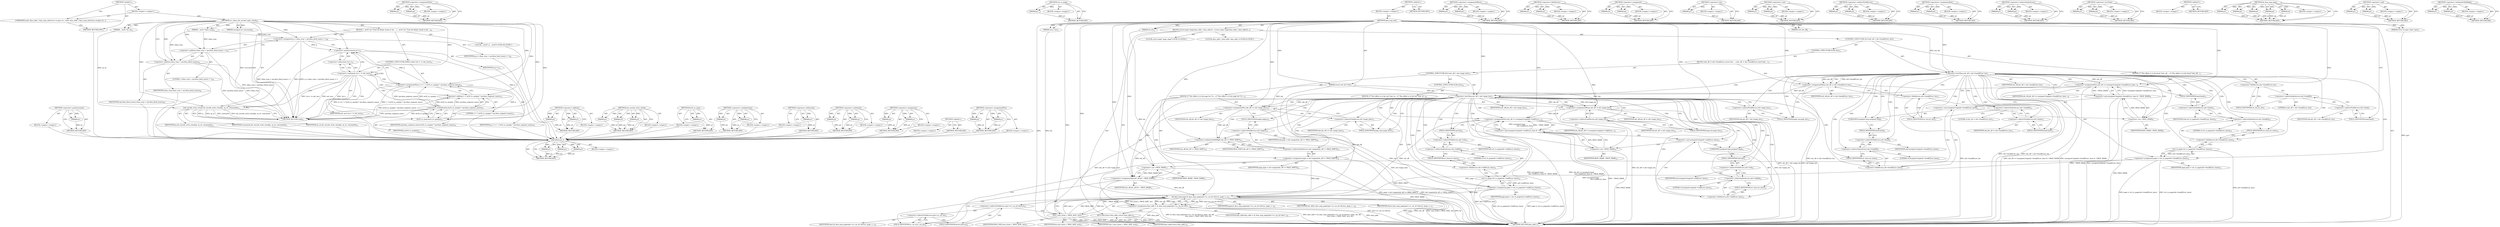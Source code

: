 digraph "&lt;operator&gt;.assignmentPlus" {
vulnerable_236 [label=<(METHOD,min_t)>];
vulnerable_237 [label=<(PARAM,p1)>];
vulnerable_238 [label=<(PARAM,p2)>];
vulnerable_239 [label=<(PARAM,p3)>];
vulnerable_240 [label=<(BLOCK,&lt;empty&gt;,&lt;empty&gt;)>];
vulnerable_241 [label=<(METHOD_RETURN,ANY)>];
vulnerable_185 [label=<(METHOD,&lt;operator&gt;.assignmentPlus)>];
vulnerable_186 [label=<(PARAM,p1)>];
vulnerable_187 [label=<(PARAM,p2)>];
vulnerable_188 [label=<(BLOCK,&lt;empty&gt;,&lt;empty&gt;)>];
vulnerable_189 [label=<(METHOD_RETURN,ANY)>];
vulnerable_209 [label=<(METHOD,virt_to_page)>];
vulnerable_210 [label=<(PARAM,p1)>];
vulnerable_211 [label=<(BLOCK,&lt;empty&gt;,&lt;empty&gt;)>];
vulnerable_212 [label=<(METHOD_RETURN,ANY)>];
vulnerable_6 [label=<(METHOD,&lt;global&gt;)<SUB>1</SUB>>];
vulnerable_7 [label=<(BLOCK,&lt;empty&gt;,&lt;empty&gt;)<SUB>1</SUB>>];
vulnerable_8 [label=<(METHOD,dma_map_xdr)<SUB>1</SUB>>];
vulnerable_9 [label=<(PARAM,struct svcxprt_rdma *xprt)<SUB>1</SUB>>];
vulnerable_10 [label=<(PARAM,struct xdr_buf *xdr)<SUB>2</SUB>>];
vulnerable_11 [label=<(PARAM,u32 xdr_off)<SUB>3</SUB>>];
vulnerable_12 [label=<(PARAM,size_t len)<SUB>3</SUB>>];
vulnerable_13 [label=<(PARAM,int dir)<SUB>3</SUB>>];
vulnerable_14 [label=<(BLOCK,{
	struct page *page;
	dma_addr_t dma_addr;
	if...,{
	struct page *page;
	dma_addr_t dma_addr;
	if...)<SUB>4</SUB>>];
vulnerable_15 [label="<(LOCAL,struct page* page: page*)<SUB>5</SUB>>"];
vulnerable_16 [label="<(LOCAL,dma_addr_t dma_addr: dma_addr_t)<SUB>6</SUB>>"];
vulnerable_17 [label=<(CONTROL_STRUCTURE,IF,if (xdr_off &lt; xdr-&gt;head[0].iov_len))<SUB>7</SUB>>];
vulnerable_18 [label=<(&lt;operator&gt;.lessThan,xdr_off &lt; xdr-&gt;head[0].iov_len)<SUB>7</SUB>>];
vulnerable_19 [label=<(IDENTIFIER,xdr_off,xdr_off &lt; xdr-&gt;head[0].iov_len)<SUB>7</SUB>>];
vulnerable_20 [label=<(&lt;operator&gt;.fieldAccess,xdr-&gt;head[0].iov_len)<SUB>7</SUB>>];
vulnerable_21 [label=<(&lt;operator&gt;.indirectIndexAccess,xdr-&gt;head[0])<SUB>7</SUB>>];
vulnerable_22 [label=<(&lt;operator&gt;.indirectFieldAccess,xdr-&gt;head)<SUB>7</SUB>>];
vulnerable_23 [label=<(IDENTIFIER,xdr,xdr_off &lt; xdr-&gt;head[0].iov_len)<SUB>7</SUB>>];
vulnerable_24 [label=<(FIELD_IDENTIFIER,head,head)<SUB>7</SUB>>];
vulnerable_25 [label=<(LITERAL,0,xdr_off &lt; xdr-&gt;head[0].iov_len)<SUB>7</SUB>>];
vulnerable_26 [label=<(FIELD_IDENTIFIER,iov_len,iov_len)<SUB>7</SUB>>];
vulnerable_27 [label=<(BLOCK,{
		/* This offset is in the head */
		xdr_off ...,{
		/* This offset is in the head */
		xdr_off ...)<SUB>7</SUB>>];
vulnerable_28 [label=<(&lt;operator&gt;.assignmentPlus,xdr_off += (unsigned long)xdr-&gt;head[0].iov_base...)<SUB>9</SUB>>];
vulnerable_29 [label=<(IDENTIFIER,xdr_off,xdr_off += (unsigned long)xdr-&gt;head[0].iov_base...)<SUB>9</SUB>>];
vulnerable_30 [label=<(&lt;operator&gt;.and,(unsigned long)xdr-&gt;head[0].iov_base &amp; ~PAGE_MASK)<SUB>9</SUB>>];
vulnerable_31 [label=<(&lt;operator&gt;.cast,(unsigned long)xdr-&gt;head[0].iov_base)<SUB>9</SUB>>];
vulnerable_32 [label=<(UNKNOWN,unsigned long,unsigned long)<SUB>9</SUB>>];
vulnerable_33 [label=<(&lt;operator&gt;.fieldAccess,xdr-&gt;head[0].iov_base)<SUB>9</SUB>>];
vulnerable_34 [label=<(&lt;operator&gt;.indirectIndexAccess,xdr-&gt;head[0])<SUB>9</SUB>>];
vulnerable_35 [label=<(&lt;operator&gt;.indirectFieldAccess,xdr-&gt;head)<SUB>9</SUB>>];
vulnerable_36 [label=<(IDENTIFIER,xdr,(unsigned long)xdr-&gt;head[0].iov_base)<SUB>9</SUB>>];
vulnerable_37 [label=<(FIELD_IDENTIFIER,head,head)<SUB>9</SUB>>];
vulnerable_38 [label=<(LITERAL,0,(unsigned long)xdr-&gt;head[0].iov_base)<SUB>9</SUB>>];
vulnerable_39 [label=<(FIELD_IDENTIFIER,iov_base,iov_base)<SUB>9</SUB>>];
vulnerable_40 [label=<(&lt;operator&gt;.not,~PAGE_MASK)<SUB>9</SUB>>];
vulnerable_41 [label=<(IDENTIFIER,PAGE_MASK,~PAGE_MASK)<SUB>9</SUB>>];
vulnerable_42 [label=<(&lt;operator&gt;.assignment,page = virt_to_page(xdr-&gt;head[0].iov_base))<SUB>10</SUB>>];
vulnerable_43 [label=<(IDENTIFIER,page,page = virt_to_page(xdr-&gt;head[0].iov_base))<SUB>10</SUB>>];
vulnerable_44 [label=<(virt_to_page,virt_to_page(xdr-&gt;head[0].iov_base))<SUB>10</SUB>>];
vulnerable_45 [label=<(&lt;operator&gt;.fieldAccess,xdr-&gt;head[0].iov_base)<SUB>10</SUB>>];
vulnerable_46 [label=<(&lt;operator&gt;.indirectIndexAccess,xdr-&gt;head[0])<SUB>10</SUB>>];
vulnerable_47 [label=<(&lt;operator&gt;.indirectFieldAccess,xdr-&gt;head)<SUB>10</SUB>>];
vulnerable_48 [label=<(IDENTIFIER,xdr,virt_to_page(xdr-&gt;head[0].iov_base))<SUB>10</SUB>>];
vulnerable_49 [label=<(FIELD_IDENTIFIER,head,head)<SUB>10</SUB>>];
vulnerable_50 [label=<(LITERAL,0,virt_to_page(xdr-&gt;head[0].iov_base))<SUB>10</SUB>>];
vulnerable_51 [label=<(FIELD_IDENTIFIER,iov_base,iov_base)<SUB>10</SUB>>];
vulnerable_52 [label=<(CONTROL_STRUCTURE,ELSE,else)<SUB>11</SUB>>];
vulnerable_53 [label=<(BLOCK,{
		xdr_off -= xdr-&gt;head[0].iov_len;
		if (xdr_...,{
		xdr_off -= xdr-&gt;head[0].iov_len;
		if (xdr_...)<SUB>11</SUB>>];
vulnerable_54 [label=<(&lt;operator&gt;.assignmentMinus,xdr_off -= xdr-&gt;head[0].iov_len)<SUB>12</SUB>>];
vulnerable_55 [label=<(IDENTIFIER,xdr_off,xdr_off -= xdr-&gt;head[0].iov_len)<SUB>12</SUB>>];
vulnerable_56 [label=<(&lt;operator&gt;.fieldAccess,xdr-&gt;head[0].iov_len)<SUB>12</SUB>>];
vulnerable_57 [label=<(&lt;operator&gt;.indirectIndexAccess,xdr-&gt;head[0])<SUB>12</SUB>>];
vulnerable_58 [label=<(&lt;operator&gt;.indirectFieldAccess,xdr-&gt;head)<SUB>12</SUB>>];
vulnerable_59 [label=<(IDENTIFIER,xdr,xdr_off -= xdr-&gt;head[0].iov_len)<SUB>12</SUB>>];
vulnerable_60 [label=<(FIELD_IDENTIFIER,head,head)<SUB>12</SUB>>];
vulnerable_61 [label=<(LITERAL,0,xdr_off -= xdr-&gt;head[0].iov_len)<SUB>12</SUB>>];
vulnerable_62 [label=<(FIELD_IDENTIFIER,iov_len,iov_len)<SUB>12</SUB>>];
vulnerable_63 [label=<(CONTROL_STRUCTURE,IF,if (xdr_off &lt; xdr-&gt;page_len))<SUB>13</SUB>>];
vulnerable_64 [label=<(&lt;operator&gt;.lessThan,xdr_off &lt; xdr-&gt;page_len)<SUB>13</SUB>>];
vulnerable_65 [label=<(IDENTIFIER,xdr_off,xdr_off &lt; xdr-&gt;page_len)<SUB>13</SUB>>];
vulnerable_66 [label=<(&lt;operator&gt;.indirectFieldAccess,xdr-&gt;page_len)<SUB>13</SUB>>];
vulnerable_67 [label=<(IDENTIFIER,xdr,xdr_off &lt; xdr-&gt;page_len)<SUB>13</SUB>>];
vulnerable_68 [label=<(FIELD_IDENTIFIER,page_len,page_len)<SUB>13</SUB>>];
vulnerable_69 [label=<(BLOCK,{
			/* This offset is in the page list */
			x...,{
			/* This offset is in the page list */
			x...)<SUB>13</SUB>>];
vulnerable_70 [label=<(&lt;operator&gt;.assignmentPlus,xdr_off += xdr-&gt;page_base)<SUB>15</SUB>>];
vulnerable_71 [label=<(IDENTIFIER,xdr_off,xdr_off += xdr-&gt;page_base)<SUB>15</SUB>>];
vulnerable_72 [label=<(&lt;operator&gt;.indirectFieldAccess,xdr-&gt;page_base)<SUB>15</SUB>>];
vulnerable_73 [label=<(IDENTIFIER,xdr,xdr_off += xdr-&gt;page_base)<SUB>15</SUB>>];
vulnerable_74 [label=<(FIELD_IDENTIFIER,page_base,page_base)<SUB>15</SUB>>];
vulnerable_75 [label=<(&lt;operator&gt;.assignment,page = xdr-&gt;pages[xdr_off &gt;&gt; PAGE_SHIFT])<SUB>16</SUB>>];
vulnerable_76 [label=<(IDENTIFIER,page,page = xdr-&gt;pages[xdr_off &gt;&gt; PAGE_SHIFT])<SUB>16</SUB>>];
vulnerable_77 [label=<(&lt;operator&gt;.indirectIndexAccess,xdr-&gt;pages[xdr_off &gt;&gt; PAGE_SHIFT])<SUB>16</SUB>>];
vulnerable_78 [label=<(&lt;operator&gt;.indirectFieldAccess,xdr-&gt;pages)<SUB>16</SUB>>];
vulnerable_79 [label=<(IDENTIFIER,xdr,page = xdr-&gt;pages[xdr_off &gt;&gt; PAGE_SHIFT])<SUB>16</SUB>>];
vulnerable_80 [label=<(FIELD_IDENTIFIER,pages,pages)<SUB>16</SUB>>];
vulnerable_81 [label=<(&lt;operator&gt;.arithmeticShiftRight,xdr_off &gt;&gt; PAGE_SHIFT)<SUB>16</SUB>>];
vulnerable_82 [label=<(IDENTIFIER,xdr_off,xdr_off &gt;&gt; PAGE_SHIFT)<SUB>16</SUB>>];
vulnerable_83 [label=<(IDENTIFIER,PAGE_SHIFT,xdr_off &gt;&gt; PAGE_SHIFT)<SUB>16</SUB>>];
vulnerable_84 [label=<(&lt;operators&gt;.assignmentAnd,xdr_off &amp;= ~PAGE_MASK)<SUB>17</SUB>>];
vulnerable_85 [label=<(IDENTIFIER,xdr_off,xdr_off &amp;= ~PAGE_MASK)<SUB>17</SUB>>];
vulnerable_86 [label=<(&lt;operator&gt;.not,~PAGE_MASK)<SUB>17</SUB>>];
vulnerable_87 [label=<(IDENTIFIER,PAGE_MASK,~PAGE_MASK)<SUB>17</SUB>>];
vulnerable_88 [label=<(CONTROL_STRUCTURE,ELSE,else)<SUB>18</SUB>>];
vulnerable_89 [label=<(BLOCK,{
			/* This offset is in the tail */
			xdr_of...,{
			/* This offset is in the tail */
			xdr_of...)<SUB>18</SUB>>];
vulnerable_90 [label=<(&lt;operator&gt;.assignmentMinus,xdr_off -= xdr-&gt;page_len)<SUB>20</SUB>>];
vulnerable_91 [label=<(IDENTIFIER,xdr_off,xdr_off -= xdr-&gt;page_len)<SUB>20</SUB>>];
vulnerable_92 [label=<(&lt;operator&gt;.indirectFieldAccess,xdr-&gt;page_len)<SUB>20</SUB>>];
vulnerable_93 [label=<(IDENTIFIER,xdr,xdr_off -= xdr-&gt;page_len)<SUB>20</SUB>>];
vulnerable_94 [label=<(FIELD_IDENTIFIER,page_len,page_len)<SUB>20</SUB>>];
vulnerable_95 [label=<(&lt;operator&gt;.assignmentPlus,xdr_off += (unsigned long)
				xdr-&gt;tail[0].iov...)<SUB>21</SUB>>];
vulnerable_96 [label=<(IDENTIFIER,xdr_off,xdr_off += (unsigned long)
				xdr-&gt;tail[0].iov...)<SUB>21</SUB>>];
vulnerable_97 [label=<(&lt;operator&gt;.and,(unsigned long)
				xdr-&gt;tail[0].iov_base &amp; ~PA...)<SUB>21</SUB>>];
vulnerable_98 [label=<(&lt;operator&gt;.cast,(unsigned long)
				xdr-&gt;tail[0].iov_base)<SUB>21</SUB>>];
vulnerable_99 [label=<(UNKNOWN,unsigned long,unsigned long)<SUB>21</SUB>>];
vulnerable_100 [label=<(&lt;operator&gt;.fieldAccess,xdr-&gt;tail[0].iov_base)<SUB>22</SUB>>];
vulnerable_101 [label=<(&lt;operator&gt;.indirectIndexAccess,xdr-&gt;tail[0])<SUB>22</SUB>>];
vulnerable_102 [label=<(&lt;operator&gt;.indirectFieldAccess,xdr-&gt;tail)<SUB>22</SUB>>];
vulnerable_103 [label=<(IDENTIFIER,xdr,(unsigned long)
				xdr-&gt;tail[0].iov_base)<SUB>22</SUB>>];
vulnerable_104 [label=<(FIELD_IDENTIFIER,tail,tail)<SUB>22</SUB>>];
vulnerable_105 [label=<(LITERAL,0,(unsigned long)
				xdr-&gt;tail[0].iov_base)<SUB>22</SUB>>];
vulnerable_106 [label=<(FIELD_IDENTIFIER,iov_base,iov_base)<SUB>22</SUB>>];
vulnerable_107 [label=<(&lt;operator&gt;.not,~PAGE_MASK)<SUB>22</SUB>>];
vulnerable_108 [label=<(IDENTIFIER,PAGE_MASK,~PAGE_MASK)<SUB>22</SUB>>];
vulnerable_109 [label=<(&lt;operator&gt;.assignment,page = virt_to_page(xdr-&gt;tail[0].iov_base))<SUB>23</SUB>>];
vulnerable_110 [label=<(IDENTIFIER,page,page = virt_to_page(xdr-&gt;tail[0].iov_base))<SUB>23</SUB>>];
vulnerable_111 [label=<(virt_to_page,virt_to_page(xdr-&gt;tail[0].iov_base))<SUB>23</SUB>>];
vulnerable_112 [label=<(&lt;operator&gt;.fieldAccess,xdr-&gt;tail[0].iov_base)<SUB>23</SUB>>];
vulnerable_113 [label=<(&lt;operator&gt;.indirectIndexAccess,xdr-&gt;tail[0])<SUB>23</SUB>>];
vulnerable_114 [label=<(&lt;operator&gt;.indirectFieldAccess,xdr-&gt;tail)<SUB>23</SUB>>];
vulnerable_115 [label=<(IDENTIFIER,xdr,virt_to_page(xdr-&gt;tail[0].iov_base))<SUB>23</SUB>>];
vulnerable_116 [label=<(FIELD_IDENTIFIER,tail,tail)<SUB>23</SUB>>];
vulnerable_117 [label=<(LITERAL,0,virt_to_page(xdr-&gt;tail[0].iov_base))<SUB>23</SUB>>];
vulnerable_118 [label=<(FIELD_IDENTIFIER,iov_base,iov_base)<SUB>23</SUB>>];
vulnerable_119 [label=<(&lt;operator&gt;.assignment,dma_addr = ib_dma_map_page(xprt-&gt;sc_cm_id-&gt;devi...)<SUB>26</SUB>>];
vulnerable_120 [label=<(IDENTIFIER,dma_addr,dma_addr = ib_dma_map_page(xprt-&gt;sc_cm_id-&gt;devi...)<SUB>26</SUB>>];
vulnerable_121 [label=<(ib_dma_map_page,ib_dma_map_page(xprt-&gt;sc_cm_id-&gt;device, page, x...)<SUB>26</SUB>>];
vulnerable_122 [label=<(&lt;operator&gt;.indirectFieldAccess,xprt-&gt;sc_cm_id-&gt;device)<SUB>26</SUB>>];
vulnerable_123 [label=<(&lt;operator&gt;.indirectFieldAccess,xprt-&gt;sc_cm_id)<SUB>26</SUB>>];
vulnerable_124 [label=<(IDENTIFIER,xprt,ib_dma_map_page(xprt-&gt;sc_cm_id-&gt;device, page, x...)<SUB>26</SUB>>];
vulnerable_125 [label=<(FIELD_IDENTIFIER,sc_cm_id,sc_cm_id)<SUB>26</SUB>>];
vulnerable_126 [label=<(FIELD_IDENTIFIER,device,device)<SUB>26</SUB>>];
vulnerable_127 [label=<(IDENTIFIER,page,ib_dma_map_page(xprt-&gt;sc_cm_id-&gt;device, page, x...)<SUB>26</SUB>>];
vulnerable_128 [label=<(IDENTIFIER,xdr_off,ib_dma_map_page(xprt-&gt;sc_cm_id-&gt;device, page, x...)<SUB>26</SUB>>];
vulnerable_129 [label=<(min_t,min_t(size_t, PAGE_SIZE, len))<SUB>27</SUB>>];
vulnerable_130 [label=<(IDENTIFIER,size_t,min_t(size_t, PAGE_SIZE, len))<SUB>27</SUB>>];
vulnerable_131 [label=<(IDENTIFIER,PAGE_SIZE,min_t(size_t, PAGE_SIZE, len))<SUB>27</SUB>>];
vulnerable_132 [label=<(IDENTIFIER,len,min_t(size_t, PAGE_SIZE, len))<SUB>27</SUB>>];
vulnerable_133 [label=<(IDENTIFIER,dir,ib_dma_map_page(xprt-&gt;sc_cm_id-&gt;device, page, x...)<SUB>27</SUB>>];
vulnerable_134 [label=<(RETURN,return dma_addr;,return dma_addr;)<SUB>28</SUB>>];
vulnerable_135 [label=<(IDENTIFIER,dma_addr,return dma_addr;)<SUB>28</SUB>>];
vulnerable_136 [label=<(METHOD_RETURN,dma_addr_t)<SUB>1</SUB>>];
vulnerable_138 [label=<(METHOD_RETURN,ANY)<SUB>1</SUB>>];
vulnerable_213 [label=<(METHOD,&lt;operator&gt;.assignmentMinus)>];
vulnerable_214 [label=<(PARAM,p1)>];
vulnerable_215 [label=<(PARAM,p2)>];
vulnerable_216 [label=<(BLOCK,&lt;empty&gt;,&lt;empty&gt;)>];
vulnerable_217 [label=<(METHOD_RETURN,ANY)>];
vulnerable_170 [label=<(METHOD,&lt;operator&gt;.fieldAccess)>];
vulnerable_171 [label=<(PARAM,p1)>];
vulnerable_172 [label=<(PARAM,p2)>];
vulnerable_173 [label=<(BLOCK,&lt;empty&gt;,&lt;empty&gt;)>];
vulnerable_174 [label=<(METHOD_RETURN,ANY)>];
vulnerable_204 [label=<(METHOD,&lt;operator&gt;.assignment)>];
vulnerable_205 [label=<(PARAM,p1)>];
vulnerable_206 [label=<(PARAM,p2)>];
vulnerable_207 [label=<(BLOCK,&lt;empty&gt;,&lt;empty&gt;)>];
vulnerable_208 [label=<(METHOD_RETURN,ANY)>];
vulnerable_200 [label=<(METHOD,&lt;operator&gt;.not)>];
vulnerable_201 [label=<(PARAM,p1)>];
vulnerable_202 [label=<(BLOCK,&lt;empty&gt;,&lt;empty&gt;)>];
vulnerable_203 [label=<(METHOD_RETURN,ANY)>];
vulnerable_195 [label=<(METHOD,&lt;operator&gt;.cast)>];
vulnerable_196 [label=<(PARAM,p1)>];
vulnerable_197 [label=<(PARAM,p2)>];
vulnerable_198 [label=<(BLOCK,&lt;empty&gt;,&lt;empty&gt;)>];
vulnerable_199 [label=<(METHOD_RETURN,ANY)>];
vulnerable_180 [label=<(METHOD,&lt;operator&gt;.indirectFieldAccess)>];
vulnerable_181 [label=<(PARAM,p1)>];
vulnerable_182 [label=<(PARAM,p2)>];
vulnerable_183 [label=<(BLOCK,&lt;empty&gt;,&lt;empty&gt;)>];
vulnerable_184 [label=<(METHOD_RETURN,ANY)>];
vulnerable_223 [label=<(METHOD,&lt;operators&gt;.assignmentAnd)>];
vulnerable_224 [label=<(PARAM,p1)>];
vulnerable_225 [label=<(PARAM,p2)>];
vulnerable_226 [label=<(BLOCK,&lt;empty&gt;,&lt;empty&gt;)>];
vulnerable_227 [label=<(METHOD_RETURN,ANY)>];
vulnerable_175 [label=<(METHOD,&lt;operator&gt;.indirectIndexAccess)>];
vulnerable_176 [label=<(PARAM,p1)>];
vulnerable_177 [label=<(PARAM,p2)>];
vulnerable_178 [label=<(BLOCK,&lt;empty&gt;,&lt;empty&gt;)>];
vulnerable_179 [label=<(METHOD_RETURN,ANY)>];
vulnerable_165 [label=<(METHOD,&lt;operator&gt;.lessThan)>];
vulnerable_166 [label=<(PARAM,p1)>];
vulnerable_167 [label=<(PARAM,p2)>];
vulnerable_168 [label=<(BLOCK,&lt;empty&gt;,&lt;empty&gt;)>];
vulnerable_169 [label=<(METHOD_RETURN,ANY)>];
vulnerable_159 [label=<(METHOD,&lt;global&gt;)<SUB>1</SUB>>];
vulnerable_160 [label=<(BLOCK,&lt;empty&gt;,&lt;empty&gt;)>];
vulnerable_161 [label=<(METHOD_RETURN,ANY)>];
vulnerable_228 [label=<(METHOD,ib_dma_map_page)>];
vulnerable_229 [label=<(PARAM,p1)>];
vulnerable_230 [label=<(PARAM,p2)>];
vulnerable_231 [label=<(PARAM,p3)>];
vulnerable_232 [label=<(PARAM,p4)>];
vulnerable_233 [label=<(PARAM,p5)>];
vulnerable_234 [label=<(BLOCK,&lt;empty&gt;,&lt;empty&gt;)>];
vulnerable_235 [label=<(METHOD_RETURN,ANY)>];
vulnerable_190 [label=<(METHOD,&lt;operator&gt;.and)>];
vulnerable_191 [label=<(PARAM,p1)>];
vulnerable_192 [label=<(PARAM,p2)>];
vulnerable_193 [label=<(BLOCK,&lt;empty&gt;,&lt;empty&gt;)>];
vulnerable_194 [label=<(METHOD_RETURN,ANY)>];
vulnerable_218 [label=<(METHOD,&lt;operator&gt;.arithmeticShiftRight)>];
vulnerable_219 [label=<(PARAM,p1)>];
vulnerable_220 [label=<(PARAM,p2)>];
vulnerable_221 [label=<(BLOCK,&lt;empty&gt;,&lt;empty&gt;)>];
vulnerable_222 [label=<(METHOD_RETURN,ANY)>];
fixed_80 [label=<(METHOD,&lt;operator&gt;.postIncrement)>];
fixed_81 [label=<(PARAM,p1)>];
fixed_82 [label=<(BLOCK,&lt;empty&gt;,&lt;empty&gt;)>];
fixed_83 [label=<(METHOD_RETURN,ANY)>];
fixed_6 [label=<(METHOD,&lt;global&gt;)<SUB>1</SUB>>];
fixed_7 [label=<(BLOCK,&lt;empty&gt;,&lt;empty&gt;)<SUB>1</SUB>>];
fixed_8 [label=<(UNKNOWN,static dma_addr_t dma_map_xdr(struct svcxprt_rd...,static dma_addr_t dma_map_xdr(struct svcxprt_rd...)<SUB>1</SUB>>];
fixed_9 [label=<(METHOD,svc_rdma_xdr_encode_reply_chunk)<SUB>41</SUB>>];
fixed_10 [label=<(PARAM,__be32 *rdma_resp)<SUB>41</SUB>>];
fixed_11 [label=<(PARAM,__be32 *rp_ch)<SUB>41</SUB>>];
fixed_12 [label=<(PARAM,unsigned int consumed)<SUB>42</SUB>>];
fixed_13 [label=<(BLOCK,{
	__be32 *p;

	/* Find the Reply chunk in the ...,{
	__be32 *p;

	/* Find the Reply chunk in the ...)<SUB>43</SUB>>];
fixed_14 [label="<(LOCAL,__be32* p: __be32*)<SUB>44</SUB>>"];
fixed_15 [label=<(&lt;operator&gt;.assignment,p = rdma_resp + rpcrdma_fixed_maxsz + 1)<SUB>49</SUB>>];
fixed_16 [label=<(IDENTIFIER,p,p = rdma_resp + rpcrdma_fixed_maxsz + 1)<SUB>49</SUB>>];
fixed_17 [label=<(&lt;operator&gt;.addition,rdma_resp + rpcrdma_fixed_maxsz + 1)<SUB>49</SUB>>];
fixed_18 [label=<(&lt;operator&gt;.addition,rdma_resp + rpcrdma_fixed_maxsz)<SUB>49</SUB>>];
fixed_19 [label=<(IDENTIFIER,rdma_resp,rdma_resp + rpcrdma_fixed_maxsz)<SUB>49</SUB>>];
fixed_20 [label=<(IDENTIFIER,rpcrdma_fixed_maxsz,rdma_resp + rpcrdma_fixed_maxsz)<SUB>49</SUB>>];
fixed_21 [label=<(LITERAL,1,rdma_resp + rpcrdma_fixed_maxsz + 1)<SUB>49</SUB>>];
fixed_22 [label=<(CONTROL_STRUCTURE,WHILE,while (*p++ != xdr_zero))<SUB>52</SUB>>];
fixed_23 [label=<(&lt;operator&gt;.notEquals,*p++ != xdr_zero)<SUB>52</SUB>>];
fixed_24 [label=<(&lt;operator&gt;.indirection,*p++)<SUB>52</SUB>>];
fixed_25 [label=<(&lt;operator&gt;.postIncrement,p++)<SUB>52</SUB>>];
fixed_26 [label=<(IDENTIFIER,p,p++)<SUB>52</SUB>>];
fixed_27 [label=<(IDENTIFIER,xdr_zero,*p++ != xdr_zero)<SUB>52</SUB>>];
fixed_28 [label=<(&lt;operator&gt;.assignmentPlus,p += 1 + be32_to_cpup(p) * rpcrdma_segment_maxsz)<SUB>53</SUB>>];
fixed_29 [label=<(IDENTIFIER,p,p += 1 + be32_to_cpup(p) * rpcrdma_segment_maxsz)<SUB>53</SUB>>];
fixed_30 [label=<(&lt;operator&gt;.addition,1 + be32_to_cpup(p) * rpcrdma_segment_maxsz)<SUB>53</SUB>>];
fixed_31 [label=<(LITERAL,1,1 + be32_to_cpup(p) * rpcrdma_segment_maxsz)<SUB>53</SUB>>];
fixed_32 [label=<(&lt;operator&gt;.multiplication,be32_to_cpup(p) * rpcrdma_segment_maxsz)<SUB>53</SUB>>];
fixed_33 [label=<(be32_to_cpup,be32_to_cpup(p))<SUB>53</SUB>>];
fixed_34 [label=<(IDENTIFIER,p,be32_to_cpup(p))<SUB>53</SUB>>];
fixed_35 [label=<(IDENTIFIER,rpcrdma_segment_maxsz,be32_to_cpup(p) * rpcrdma_segment_maxsz)<SUB>53</SUB>>];
fixed_36 [label=<(xdr_encode_write_chunk,xdr_encode_write_chunk(p, rp_ch, consumed))<SUB>55</SUB>>];
fixed_37 [label=<(IDENTIFIER,p,xdr_encode_write_chunk(p, rp_ch, consumed))<SUB>55</SUB>>];
fixed_38 [label=<(IDENTIFIER,rp_ch,xdr_encode_write_chunk(p, rp_ch, consumed))<SUB>55</SUB>>];
fixed_39 [label=<(IDENTIFIER,consumed,xdr_encode_write_chunk(p, rp_ch, consumed))<SUB>55</SUB>>];
fixed_40 [label=<(METHOD_RETURN,void)<SUB>41</SUB>>];
fixed_42 [label=<(METHOD_RETURN,ANY)<SUB>1</SUB>>];
fixed_66 [label=<(METHOD,&lt;operator&gt;.addition)>];
fixed_67 [label=<(PARAM,p1)>];
fixed_68 [label=<(PARAM,p2)>];
fixed_69 [label=<(BLOCK,&lt;empty&gt;,&lt;empty&gt;)>];
fixed_70 [label=<(METHOD_RETURN,ANY)>];
fixed_98 [label=<(METHOD,xdr_encode_write_chunk)>];
fixed_99 [label=<(PARAM,p1)>];
fixed_100 [label=<(PARAM,p2)>];
fixed_101 [label=<(PARAM,p3)>];
fixed_102 [label=<(BLOCK,&lt;empty&gt;,&lt;empty&gt;)>];
fixed_103 [label=<(METHOD_RETURN,ANY)>];
fixed_94 [label=<(METHOD,be32_to_cpup)>];
fixed_95 [label=<(PARAM,p1)>];
fixed_96 [label=<(BLOCK,&lt;empty&gt;,&lt;empty&gt;)>];
fixed_97 [label=<(METHOD_RETURN,ANY)>];
fixed_89 [label=<(METHOD,&lt;operator&gt;.multiplication)>];
fixed_90 [label=<(PARAM,p1)>];
fixed_91 [label=<(PARAM,p2)>];
fixed_92 [label=<(BLOCK,&lt;empty&gt;,&lt;empty&gt;)>];
fixed_93 [label=<(METHOD_RETURN,ANY)>];
fixed_76 [label=<(METHOD,&lt;operator&gt;.indirection)>];
fixed_77 [label=<(PARAM,p1)>];
fixed_78 [label=<(BLOCK,&lt;empty&gt;,&lt;empty&gt;)>];
fixed_79 [label=<(METHOD_RETURN,ANY)>];
fixed_71 [label=<(METHOD,&lt;operator&gt;.notEquals)>];
fixed_72 [label=<(PARAM,p1)>];
fixed_73 [label=<(PARAM,p2)>];
fixed_74 [label=<(BLOCK,&lt;empty&gt;,&lt;empty&gt;)>];
fixed_75 [label=<(METHOD_RETURN,ANY)>];
fixed_61 [label=<(METHOD,&lt;operator&gt;.assignment)>];
fixed_62 [label=<(PARAM,p1)>];
fixed_63 [label=<(PARAM,p2)>];
fixed_64 [label=<(BLOCK,&lt;empty&gt;,&lt;empty&gt;)>];
fixed_65 [label=<(METHOD_RETURN,ANY)>];
fixed_55 [label=<(METHOD,&lt;global&gt;)<SUB>1</SUB>>];
fixed_56 [label=<(BLOCK,&lt;empty&gt;,&lt;empty&gt;)>];
fixed_57 [label=<(METHOD_RETURN,ANY)>];
fixed_84 [label=<(METHOD,&lt;operator&gt;.assignmentPlus)>];
fixed_85 [label=<(PARAM,p1)>];
fixed_86 [label=<(PARAM,p2)>];
fixed_87 [label=<(BLOCK,&lt;empty&gt;,&lt;empty&gt;)>];
fixed_88 [label=<(METHOD_RETURN,ANY)>];
vulnerable_236 -> vulnerable_237  [key=0, label="AST: "];
vulnerable_236 -> vulnerable_237  [key=1, label="DDG: "];
vulnerable_236 -> vulnerable_240  [key=0, label="AST: "];
vulnerable_236 -> vulnerable_238  [key=0, label="AST: "];
vulnerable_236 -> vulnerable_238  [key=1, label="DDG: "];
vulnerable_236 -> vulnerable_241  [key=0, label="AST: "];
vulnerable_236 -> vulnerable_241  [key=1, label="CFG: "];
vulnerable_236 -> vulnerable_239  [key=0, label="AST: "];
vulnerable_236 -> vulnerable_239  [key=1, label="DDG: "];
vulnerable_237 -> vulnerable_241  [key=0, label="DDG: p1"];
vulnerable_238 -> vulnerable_241  [key=0, label="DDG: p2"];
vulnerable_239 -> vulnerable_241  [key=0, label="DDG: p3"];
vulnerable_185 -> vulnerable_186  [key=0, label="AST: "];
vulnerable_185 -> vulnerable_186  [key=1, label="DDG: "];
vulnerable_185 -> vulnerable_188  [key=0, label="AST: "];
vulnerable_185 -> vulnerable_187  [key=0, label="AST: "];
vulnerable_185 -> vulnerable_187  [key=1, label="DDG: "];
vulnerable_185 -> vulnerable_189  [key=0, label="AST: "];
vulnerable_185 -> vulnerable_189  [key=1, label="CFG: "];
vulnerable_186 -> vulnerable_189  [key=0, label="DDG: p1"];
vulnerable_187 -> vulnerable_189  [key=0, label="DDG: p2"];
vulnerable_209 -> vulnerable_210  [key=0, label="AST: "];
vulnerable_209 -> vulnerable_210  [key=1, label="DDG: "];
vulnerable_209 -> vulnerable_211  [key=0, label="AST: "];
vulnerable_209 -> vulnerable_212  [key=0, label="AST: "];
vulnerable_209 -> vulnerable_212  [key=1, label="CFG: "];
vulnerable_210 -> vulnerable_212  [key=0, label="DDG: p1"];
vulnerable_6 -> vulnerable_7  [key=0, label="AST: "];
vulnerable_6 -> vulnerable_138  [key=0, label="AST: "];
vulnerable_6 -> vulnerable_138  [key=1, label="CFG: "];
vulnerable_7 -> vulnerable_8  [key=0, label="AST: "];
vulnerable_8 -> vulnerable_9  [key=0, label="AST: "];
vulnerable_8 -> vulnerable_9  [key=1, label="DDG: "];
vulnerable_8 -> vulnerable_10  [key=0, label="AST: "];
vulnerable_8 -> vulnerable_10  [key=1, label="DDG: "];
vulnerable_8 -> vulnerable_11  [key=0, label="AST: "];
vulnerable_8 -> vulnerable_11  [key=1, label="DDG: "];
vulnerable_8 -> vulnerable_12  [key=0, label="AST: "];
vulnerable_8 -> vulnerable_12  [key=1, label="DDG: "];
vulnerable_8 -> vulnerable_13  [key=0, label="AST: "];
vulnerable_8 -> vulnerable_13  [key=1, label="DDG: "];
vulnerable_8 -> vulnerable_14  [key=0, label="AST: "];
vulnerable_8 -> vulnerable_136  [key=0, label="AST: "];
vulnerable_8 -> vulnerable_24  [key=0, label="CFG: "];
vulnerable_8 -> vulnerable_135  [key=0, label="DDG: "];
vulnerable_8 -> vulnerable_18  [key=0, label="DDG: "];
vulnerable_8 -> vulnerable_121  [key=0, label="DDG: "];
vulnerable_8 -> vulnerable_28  [key=0, label="DDG: "];
vulnerable_8 -> vulnerable_129  [key=0, label="DDG: "];
vulnerable_8 -> vulnerable_54  [key=0, label="DDG: "];
vulnerable_8 -> vulnerable_40  [key=0, label="DDG: "];
vulnerable_8 -> vulnerable_64  [key=0, label="DDG: "];
vulnerable_8 -> vulnerable_70  [key=0, label="DDG: "];
vulnerable_8 -> vulnerable_84  [key=0, label="DDG: "];
vulnerable_8 -> vulnerable_86  [key=0, label="DDG: "];
vulnerable_8 -> vulnerable_90  [key=0, label="DDG: "];
vulnerable_8 -> vulnerable_95  [key=0, label="DDG: "];
vulnerable_8 -> vulnerable_81  [key=0, label="DDG: "];
vulnerable_8 -> vulnerable_107  [key=0, label="DDG: "];
vulnerable_9 -> vulnerable_136  [key=0, label="DDG: xprt"];
vulnerable_10 -> vulnerable_136  [key=0, label="DDG: xdr"];
vulnerable_10 -> vulnerable_64  [key=0, label="DDG: xdr"];
vulnerable_10 -> vulnerable_70  [key=0, label="DDG: xdr"];
vulnerable_10 -> vulnerable_90  [key=0, label="DDG: xdr"];
vulnerable_11 -> vulnerable_18  [key=0, label="DDG: xdr_off"];
vulnerable_12 -> vulnerable_129  [key=0, label="DDG: len"];
vulnerable_13 -> vulnerable_121  [key=0, label="DDG: dir"];
vulnerable_14 -> vulnerable_15  [key=0, label="AST: "];
vulnerable_14 -> vulnerable_16  [key=0, label="AST: "];
vulnerable_14 -> vulnerable_17  [key=0, label="AST: "];
vulnerable_14 -> vulnerable_119  [key=0, label="AST: "];
vulnerable_14 -> vulnerable_134  [key=0, label="AST: "];
vulnerable_17 -> vulnerable_18  [key=0, label="AST: "];
vulnerable_17 -> vulnerable_27  [key=0, label="AST: "];
vulnerable_17 -> vulnerable_52  [key=0, label="AST: "];
vulnerable_18 -> vulnerable_19  [key=0, label="AST: "];
vulnerable_18 -> vulnerable_20  [key=0, label="AST: "];
vulnerable_18 -> vulnerable_32  [key=0, label="CFG: "];
vulnerable_18 -> vulnerable_32  [key=1, label="CDG: "];
vulnerable_18 -> vulnerable_60  [key=0, label="CFG: "];
vulnerable_18 -> vulnerable_60  [key=1, label="CDG: "];
vulnerable_18 -> vulnerable_136  [key=0, label="DDG: xdr-&gt;head[0].iov_len"];
vulnerable_18 -> vulnerable_136  [key=1, label="DDG: xdr_off &lt; xdr-&gt;head[0].iov_len"];
vulnerable_18 -> vulnerable_28  [key=0, label="DDG: xdr_off"];
vulnerable_18 -> vulnerable_28  [key=1, label="CDG: "];
vulnerable_18 -> vulnerable_54  [key=0, label="DDG: xdr-&gt;head[0].iov_len"];
vulnerable_18 -> vulnerable_54  [key=1, label="DDG: xdr_off"];
vulnerable_18 -> vulnerable_54  [key=2, label="CDG: "];
vulnerable_18 -> vulnerable_47  [key=0, label="CDG: "];
vulnerable_18 -> vulnerable_30  [key=0, label="CDG: "];
vulnerable_18 -> vulnerable_34  [key=0, label="CDG: "];
vulnerable_18 -> vulnerable_68  [key=0, label="CDG: "];
vulnerable_18 -> vulnerable_49  [key=0, label="CDG: "];
vulnerable_18 -> vulnerable_64  [key=0, label="CDG: "];
vulnerable_18 -> vulnerable_42  [key=0, label="CDG: "];
vulnerable_18 -> vulnerable_51  [key=0, label="CDG: "];
vulnerable_18 -> vulnerable_57  [key=0, label="CDG: "];
vulnerable_18 -> vulnerable_66  [key=0, label="CDG: "];
vulnerable_18 -> vulnerable_37  [key=0, label="CDG: "];
vulnerable_18 -> vulnerable_46  [key=0, label="CDG: "];
vulnerable_18 -> vulnerable_56  [key=0, label="CDG: "];
vulnerable_18 -> vulnerable_45  [key=0, label="CDG: "];
vulnerable_18 -> vulnerable_40  [key=0, label="CDG: "];
vulnerable_18 -> vulnerable_44  [key=0, label="CDG: "];
vulnerable_18 -> vulnerable_35  [key=0, label="CDG: "];
vulnerable_18 -> vulnerable_58  [key=0, label="CDG: "];
vulnerable_18 -> vulnerable_33  [key=0, label="CDG: "];
vulnerable_18 -> vulnerable_62  [key=0, label="CDG: "];
vulnerable_18 -> vulnerable_39  [key=0, label="CDG: "];
vulnerable_18 -> vulnerable_31  [key=0, label="CDG: "];
vulnerable_20 -> vulnerable_21  [key=0, label="AST: "];
vulnerable_20 -> vulnerable_26  [key=0, label="AST: "];
vulnerable_20 -> vulnerable_18  [key=0, label="CFG: "];
vulnerable_21 -> vulnerable_22  [key=0, label="AST: "];
vulnerable_21 -> vulnerable_25  [key=0, label="AST: "];
vulnerable_21 -> vulnerable_26  [key=0, label="CFG: "];
vulnerable_22 -> vulnerable_23  [key=0, label="AST: "];
vulnerable_22 -> vulnerable_24  [key=0, label="AST: "];
vulnerable_22 -> vulnerable_21  [key=0, label="CFG: "];
vulnerable_24 -> vulnerable_22  [key=0, label="CFG: "];
vulnerable_26 -> vulnerable_20  [key=0, label="CFG: "];
vulnerable_27 -> vulnerable_28  [key=0, label="AST: "];
vulnerable_27 -> vulnerable_42  [key=0, label="AST: "];
vulnerable_28 -> vulnerable_29  [key=0, label="AST: "];
vulnerable_28 -> vulnerable_30  [key=0, label="AST: "];
vulnerable_28 -> vulnerable_49  [key=0, label="CFG: "];
vulnerable_28 -> vulnerable_136  [key=0, label="DDG: (unsigned long)xdr-&gt;head[0].iov_base &amp; ~PAGE_MASK"];
vulnerable_28 -> vulnerable_136  [key=1, label="DDG: xdr_off += (unsigned long)xdr-&gt;head[0].iov_base &amp; ~PAGE_MASK"];
vulnerable_28 -> vulnerable_121  [key=0, label="DDG: xdr_off"];
vulnerable_30 -> vulnerable_31  [key=0, label="AST: "];
vulnerable_30 -> vulnerable_40  [key=0, label="AST: "];
vulnerable_30 -> vulnerable_28  [key=0, label="CFG: "];
vulnerable_30 -> vulnerable_28  [key=1, label="DDG: (unsigned long)xdr-&gt;head[0].iov_base"];
vulnerable_30 -> vulnerable_28  [key=2, label="DDG: ~PAGE_MASK"];
vulnerable_30 -> vulnerable_136  [key=0, label="DDG: (unsigned long)xdr-&gt;head[0].iov_base"];
vulnerable_30 -> vulnerable_136  [key=1, label="DDG: ~PAGE_MASK"];
vulnerable_31 -> vulnerable_32  [key=0, label="AST: "];
vulnerable_31 -> vulnerable_33  [key=0, label="AST: "];
vulnerable_31 -> vulnerable_40  [key=0, label="CFG: "];
vulnerable_32 -> vulnerable_37  [key=0, label="CFG: "];
vulnerable_33 -> vulnerable_34  [key=0, label="AST: "];
vulnerable_33 -> vulnerable_39  [key=0, label="AST: "];
vulnerable_33 -> vulnerable_31  [key=0, label="CFG: "];
vulnerable_34 -> vulnerable_35  [key=0, label="AST: "];
vulnerable_34 -> vulnerable_38  [key=0, label="AST: "];
vulnerable_34 -> vulnerable_39  [key=0, label="CFG: "];
vulnerable_35 -> vulnerable_36  [key=0, label="AST: "];
vulnerable_35 -> vulnerable_37  [key=0, label="AST: "];
vulnerable_35 -> vulnerable_34  [key=0, label="CFG: "];
vulnerable_37 -> vulnerable_35  [key=0, label="CFG: "];
vulnerable_39 -> vulnerable_33  [key=0, label="CFG: "];
vulnerable_40 -> vulnerable_41  [key=0, label="AST: "];
vulnerable_40 -> vulnerable_30  [key=0, label="CFG: "];
vulnerable_40 -> vulnerable_30  [key=1, label="DDG: PAGE_MASK"];
vulnerable_40 -> vulnerable_136  [key=0, label="DDG: PAGE_MASK"];
vulnerable_42 -> vulnerable_43  [key=0, label="AST: "];
vulnerable_42 -> vulnerable_44  [key=0, label="AST: "];
vulnerable_42 -> vulnerable_125  [key=0, label="CFG: "];
vulnerable_42 -> vulnerable_136  [key=0, label="DDG: virt_to_page(xdr-&gt;head[0].iov_base)"];
vulnerable_42 -> vulnerable_136  [key=1, label="DDG: page = virt_to_page(xdr-&gt;head[0].iov_base)"];
vulnerable_42 -> vulnerable_121  [key=0, label="DDG: page"];
vulnerable_44 -> vulnerable_45  [key=0, label="AST: "];
vulnerable_44 -> vulnerable_42  [key=0, label="CFG: "];
vulnerable_44 -> vulnerable_42  [key=1, label="DDG: xdr-&gt;head[0].iov_base"];
vulnerable_44 -> vulnerable_136  [key=0, label="DDG: xdr-&gt;head[0].iov_base"];
vulnerable_45 -> vulnerable_46  [key=0, label="AST: "];
vulnerable_45 -> vulnerable_51  [key=0, label="AST: "];
vulnerable_45 -> vulnerable_44  [key=0, label="CFG: "];
vulnerable_46 -> vulnerable_47  [key=0, label="AST: "];
vulnerable_46 -> vulnerable_50  [key=0, label="AST: "];
vulnerable_46 -> vulnerable_51  [key=0, label="CFG: "];
vulnerable_47 -> vulnerable_48  [key=0, label="AST: "];
vulnerable_47 -> vulnerable_49  [key=0, label="AST: "];
vulnerable_47 -> vulnerable_46  [key=0, label="CFG: "];
vulnerable_49 -> vulnerable_47  [key=0, label="CFG: "];
vulnerable_51 -> vulnerable_45  [key=0, label="CFG: "];
vulnerable_52 -> vulnerable_53  [key=0, label="AST: "];
vulnerable_53 -> vulnerable_54  [key=0, label="AST: "];
vulnerable_53 -> vulnerable_63  [key=0, label="AST: "];
vulnerable_54 -> vulnerable_55  [key=0, label="AST: "];
vulnerable_54 -> vulnerable_56  [key=0, label="AST: "];
vulnerable_54 -> vulnerable_68  [key=0, label="CFG: "];
vulnerable_54 -> vulnerable_136  [key=0, label="DDG: xdr-&gt;head[0].iov_len"];
vulnerable_54 -> vulnerable_136  [key=1, label="DDG: xdr_off -= xdr-&gt;head[0].iov_len"];
vulnerable_54 -> vulnerable_64  [key=0, label="DDG: xdr_off"];
vulnerable_56 -> vulnerable_57  [key=0, label="AST: "];
vulnerable_56 -> vulnerable_62  [key=0, label="AST: "];
vulnerable_56 -> vulnerable_54  [key=0, label="CFG: "];
vulnerable_57 -> vulnerable_58  [key=0, label="AST: "];
vulnerable_57 -> vulnerable_61  [key=0, label="AST: "];
vulnerable_57 -> vulnerable_62  [key=0, label="CFG: "];
vulnerable_58 -> vulnerable_59  [key=0, label="AST: "];
vulnerable_58 -> vulnerable_60  [key=0, label="AST: "];
vulnerable_58 -> vulnerable_57  [key=0, label="CFG: "];
vulnerable_60 -> vulnerable_58  [key=0, label="CFG: "];
vulnerable_62 -> vulnerable_56  [key=0, label="CFG: "];
vulnerable_63 -> vulnerable_64  [key=0, label="AST: "];
vulnerable_63 -> vulnerable_69  [key=0, label="AST: "];
vulnerable_63 -> vulnerable_88  [key=0, label="AST: "];
vulnerable_64 -> vulnerable_65  [key=0, label="AST: "];
vulnerable_64 -> vulnerable_66  [key=0, label="AST: "];
vulnerable_64 -> vulnerable_74  [key=0, label="CFG: "];
vulnerable_64 -> vulnerable_74  [key=1, label="CDG: "];
vulnerable_64 -> vulnerable_94  [key=0, label="CFG: "];
vulnerable_64 -> vulnerable_94  [key=1, label="CDG: "];
vulnerable_64 -> vulnerable_136  [key=0, label="DDG: xdr-&gt;page_len"];
vulnerable_64 -> vulnerable_136  [key=1, label="DDG: xdr_off &lt; xdr-&gt;page_len"];
vulnerable_64 -> vulnerable_70  [key=0, label="DDG: xdr_off"];
vulnerable_64 -> vulnerable_70  [key=1, label="CDG: "];
vulnerable_64 -> vulnerable_90  [key=0, label="DDG: xdr-&gt;page_len"];
vulnerable_64 -> vulnerable_90  [key=1, label="DDG: xdr_off"];
vulnerable_64 -> vulnerable_90  [key=2, label="CDG: "];
vulnerable_64 -> vulnerable_107  [key=0, label="CDG: "];
vulnerable_64 -> vulnerable_77  [key=0, label="CDG: "];
vulnerable_64 -> vulnerable_98  [key=0, label="CDG: "];
vulnerable_64 -> vulnerable_113  [key=0, label="CDG: "];
vulnerable_64 -> vulnerable_116  [key=0, label="CDG: "];
vulnerable_64 -> vulnerable_75  [key=0, label="CDG: "];
vulnerable_64 -> vulnerable_99  [key=0, label="CDG: "];
vulnerable_64 -> vulnerable_81  [key=0, label="CDG: "];
vulnerable_64 -> vulnerable_84  [key=0, label="CDG: "];
vulnerable_64 -> vulnerable_102  [key=0, label="CDG: "];
vulnerable_64 -> vulnerable_114  [key=0, label="CDG: "];
vulnerable_64 -> vulnerable_72  [key=0, label="CDG: "];
vulnerable_64 -> vulnerable_104  [key=0, label="CDG: "];
vulnerable_64 -> vulnerable_95  [key=0, label="CDG: "];
vulnerable_64 -> vulnerable_92  [key=0, label="CDG: "];
vulnerable_64 -> vulnerable_106  [key=0, label="CDG: "];
vulnerable_64 -> vulnerable_97  [key=0, label="CDG: "];
vulnerable_64 -> vulnerable_112  [key=0, label="CDG: "];
vulnerable_64 -> vulnerable_101  [key=0, label="CDG: "];
vulnerable_64 -> vulnerable_80  [key=0, label="CDG: "];
vulnerable_64 -> vulnerable_118  [key=0, label="CDG: "];
vulnerable_64 -> vulnerable_100  [key=0, label="CDG: "];
vulnerable_64 -> vulnerable_78  [key=0, label="CDG: "];
vulnerable_64 -> vulnerable_111  [key=0, label="CDG: "];
vulnerable_64 -> vulnerable_109  [key=0, label="CDG: "];
vulnerable_64 -> vulnerable_86  [key=0, label="CDG: "];
vulnerable_66 -> vulnerable_67  [key=0, label="AST: "];
vulnerable_66 -> vulnerable_68  [key=0, label="AST: "];
vulnerable_66 -> vulnerable_64  [key=0, label="CFG: "];
vulnerable_68 -> vulnerable_66  [key=0, label="CFG: "];
vulnerable_69 -> vulnerable_70  [key=0, label="AST: "];
vulnerable_69 -> vulnerable_75  [key=0, label="AST: "];
vulnerable_69 -> vulnerable_84  [key=0, label="AST: "];
vulnerable_70 -> vulnerable_71  [key=0, label="AST: "];
vulnerable_70 -> vulnerable_72  [key=0, label="AST: "];
vulnerable_70 -> vulnerable_80  [key=0, label="CFG: "];
vulnerable_70 -> vulnerable_136  [key=0, label="DDG: xdr-&gt;page_base"];
vulnerable_70 -> vulnerable_136  [key=1, label="DDG: xdr_off += xdr-&gt;page_base"];
vulnerable_70 -> vulnerable_81  [key=0, label="DDG: xdr_off"];
vulnerable_72 -> vulnerable_73  [key=0, label="AST: "];
vulnerable_72 -> vulnerable_74  [key=0, label="AST: "];
vulnerable_72 -> vulnerable_70  [key=0, label="CFG: "];
vulnerable_74 -> vulnerable_72  [key=0, label="CFG: "];
vulnerable_75 -> vulnerable_76  [key=0, label="AST: "];
vulnerable_75 -> vulnerable_77  [key=0, label="AST: "];
vulnerable_75 -> vulnerable_86  [key=0, label="CFG: "];
vulnerable_75 -> vulnerable_136  [key=0, label="DDG: xdr-&gt;pages[xdr_off &gt;&gt; PAGE_SHIFT]"];
vulnerable_75 -> vulnerable_136  [key=1, label="DDG: page = xdr-&gt;pages[xdr_off &gt;&gt; PAGE_SHIFT]"];
vulnerable_75 -> vulnerable_121  [key=0, label="DDG: page"];
vulnerable_77 -> vulnerable_78  [key=0, label="AST: "];
vulnerable_77 -> vulnerable_81  [key=0, label="AST: "];
vulnerable_77 -> vulnerable_75  [key=0, label="CFG: "];
vulnerable_78 -> vulnerable_79  [key=0, label="AST: "];
vulnerable_78 -> vulnerable_80  [key=0, label="AST: "];
vulnerable_78 -> vulnerable_81  [key=0, label="CFG: "];
vulnerable_80 -> vulnerable_78  [key=0, label="CFG: "];
vulnerable_81 -> vulnerable_82  [key=0, label="AST: "];
vulnerable_81 -> vulnerable_83  [key=0, label="AST: "];
vulnerable_81 -> vulnerable_77  [key=0, label="CFG: "];
vulnerable_81 -> vulnerable_136  [key=0, label="DDG: PAGE_SHIFT"];
vulnerable_81 -> vulnerable_84  [key=0, label="DDG: xdr_off"];
vulnerable_84 -> vulnerable_85  [key=0, label="AST: "];
vulnerable_84 -> vulnerable_86  [key=0, label="AST: "];
vulnerable_84 -> vulnerable_125  [key=0, label="CFG: "];
vulnerable_84 -> vulnerable_136  [key=0, label="DDG: ~PAGE_MASK"];
vulnerable_84 -> vulnerable_121  [key=0, label="DDG: xdr_off"];
vulnerable_86 -> vulnerable_87  [key=0, label="AST: "];
vulnerable_86 -> vulnerable_84  [key=0, label="CFG: "];
vulnerable_86 -> vulnerable_84  [key=1, label="DDG: PAGE_MASK"];
vulnerable_86 -> vulnerable_136  [key=0, label="DDG: PAGE_MASK"];
vulnerable_88 -> vulnerable_89  [key=0, label="AST: "];
vulnerable_89 -> vulnerable_90  [key=0, label="AST: "];
vulnerable_89 -> vulnerable_95  [key=0, label="AST: "];
vulnerable_89 -> vulnerable_109  [key=0, label="AST: "];
vulnerable_90 -> vulnerable_91  [key=0, label="AST: "];
vulnerable_90 -> vulnerable_92  [key=0, label="AST: "];
vulnerable_90 -> vulnerable_99  [key=0, label="CFG: "];
vulnerable_90 -> vulnerable_136  [key=0, label="DDG: xdr-&gt;page_len"];
vulnerable_90 -> vulnerable_136  [key=1, label="DDG: xdr_off -= xdr-&gt;page_len"];
vulnerable_90 -> vulnerable_95  [key=0, label="DDG: xdr_off"];
vulnerable_92 -> vulnerable_93  [key=0, label="AST: "];
vulnerable_92 -> vulnerable_94  [key=0, label="AST: "];
vulnerable_92 -> vulnerable_90  [key=0, label="CFG: "];
vulnerable_94 -> vulnerable_92  [key=0, label="CFG: "];
vulnerable_95 -> vulnerable_96  [key=0, label="AST: "];
vulnerable_95 -> vulnerable_97  [key=0, label="AST: "];
vulnerable_95 -> vulnerable_116  [key=0, label="CFG: "];
vulnerable_95 -> vulnerable_136  [key=0, label="DDG: (unsigned long)
				xdr-&gt;tail[0].iov_base &amp; ~PAGE_MASK"];
vulnerable_95 -> vulnerable_136  [key=1, label="DDG: xdr_off += (unsigned long)
				xdr-&gt;tail[0].iov_base &amp; ~PAGE_MASK"];
vulnerable_95 -> vulnerable_121  [key=0, label="DDG: xdr_off"];
vulnerable_97 -> vulnerable_98  [key=0, label="AST: "];
vulnerable_97 -> vulnerable_107  [key=0, label="AST: "];
vulnerable_97 -> vulnerable_95  [key=0, label="CFG: "];
vulnerable_97 -> vulnerable_95  [key=1, label="DDG: (unsigned long)
				xdr-&gt;tail[0].iov_base"];
vulnerable_97 -> vulnerable_95  [key=2, label="DDG: ~PAGE_MASK"];
vulnerable_97 -> vulnerable_136  [key=0, label="DDG: (unsigned long)
				xdr-&gt;tail[0].iov_base"];
vulnerable_97 -> vulnerable_136  [key=1, label="DDG: ~PAGE_MASK"];
vulnerable_98 -> vulnerable_99  [key=0, label="AST: "];
vulnerable_98 -> vulnerable_100  [key=0, label="AST: "];
vulnerable_98 -> vulnerable_107  [key=0, label="CFG: "];
vulnerable_99 -> vulnerable_104  [key=0, label="CFG: "];
vulnerable_100 -> vulnerable_101  [key=0, label="AST: "];
vulnerable_100 -> vulnerable_106  [key=0, label="AST: "];
vulnerable_100 -> vulnerable_98  [key=0, label="CFG: "];
vulnerable_101 -> vulnerable_102  [key=0, label="AST: "];
vulnerable_101 -> vulnerable_105  [key=0, label="AST: "];
vulnerable_101 -> vulnerable_106  [key=0, label="CFG: "];
vulnerable_102 -> vulnerable_103  [key=0, label="AST: "];
vulnerable_102 -> vulnerable_104  [key=0, label="AST: "];
vulnerable_102 -> vulnerable_101  [key=0, label="CFG: "];
vulnerable_104 -> vulnerable_102  [key=0, label="CFG: "];
vulnerable_106 -> vulnerable_100  [key=0, label="CFG: "];
vulnerable_107 -> vulnerable_108  [key=0, label="AST: "];
vulnerable_107 -> vulnerable_97  [key=0, label="CFG: "];
vulnerable_107 -> vulnerable_97  [key=1, label="DDG: PAGE_MASK"];
vulnerable_107 -> vulnerable_136  [key=0, label="DDG: PAGE_MASK"];
vulnerable_109 -> vulnerable_110  [key=0, label="AST: "];
vulnerable_109 -> vulnerable_111  [key=0, label="AST: "];
vulnerable_109 -> vulnerable_125  [key=0, label="CFG: "];
vulnerable_109 -> vulnerable_136  [key=0, label="DDG: virt_to_page(xdr-&gt;tail[0].iov_base)"];
vulnerable_109 -> vulnerable_136  [key=1, label="DDG: page = virt_to_page(xdr-&gt;tail[0].iov_base)"];
vulnerable_109 -> vulnerable_121  [key=0, label="DDG: page"];
vulnerable_111 -> vulnerable_112  [key=0, label="AST: "];
vulnerable_111 -> vulnerable_109  [key=0, label="CFG: "];
vulnerable_111 -> vulnerable_109  [key=1, label="DDG: xdr-&gt;tail[0].iov_base"];
vulnerable_111 -> vulnerable_136  [key=0, label="DDG: xdr-&gt;tail[0].iov_base"];
vulnerable_112 -> vulnerable_113  [key=0, label="AST: "];
vulnerable_112 -> vulnerable_118  [key=0, label="AST: "];
vulnerable_112 -> vulnerable_111  [key=0, label="CFG: "];
vulnerable_113 -> vulnerable_114  [key=0, label="AST: "];
vulnerable_113 -> vulnerable_117  [key=0, label="AST: "];
vulnerable_113 -> vulnerable_118  [key=0, label="CFG: "];
vulnerable_114 -> vulnerable_115  [key=0, label="AST: "];
vulnerable_114 -> vulnerable_116  [key=0, label="AST: "];
vulnerable_114 -> vulnerable_113  [key=0, label="CFG: "];
vulnerable_116 -> vulnerable_114  [key=0, label="CFG: "];
vulnerable_118 -> vulnerable_112  [key=0, label="CFG: "];
vulnerable_119 -> vulnerable_120  [key=0, label="AST: "];
vulnerable_119 -> vulnerable_121  [key=0, label="AST: "];
vulnerable_119 -> vulnerable_134  [key=0, label="CFG: "];
vulnerable_119 -> vulnerable_136  [key=0, label="DDG: dma_addr"];
vulnerable_119 -> vulnerable_136  [key=1, label="DDG: ib_dma_map_page(xprt-&gt;sc_cm_id-&gt;device, page, xdr_off,
				   min_t(size_t, PAGE_SIZE, len), dir)"];
vulnerable_119 -> vulnerable_136  [key=2, label="DDG: dma_addr = ib_dma_map_page(xprt-&gt;sc_cm_id-&gt;device, page, xdr_off,
				   min_t(size_t, PAGE_SIZE, len), dir)"];
vulnerable_119 -> vulnerable_135  [key=0, label="DDG: dma_addr"];
vulnerable_121 -> vulnerable_122  [key=0, label="AST: "];
vulnerable_121 -> vulnerable_127  [key=0, label="AST: "];
vulnerable_121 -> vulnerable_128  [key=0, label="AST: "];
vulnerable_121 -> vulnerable_129  [key=0, label="AST: "];
vulnerable_121 -> vulnerable_133  [key=0, label="AST: "];
vulnerable_121 -> vulnerable_119  [key=0, label="CFG: "];
vulnerable_121 -> vulnerable_119  [key=1, label="DDG: dir"];
vulnerable_121 -> vulnerable_119  [key=2, label="DDG: xprt-&gt;sc_cm_id-&gt;device"];
vulnerable_121 -> vulnerable_119  [key=3, label="DDG: min_t(size_t, PAGE_SIZE, len)"];
vulnerable_121 -> vulnerable_119  [key=4, label="DDG: xdr_off"];
vulnerable_121 -> vulnerable_119  [key=5, label="DDG: page"];
vulnerable_121 -> vulnerable_136  [key=0, label="DDG: xprt-&gt;sc_cm_id-&gt;device"];
vulnerable_121 -> vulnerable_136  [key=1, label="DDG: page"];
vulnerable_121 -> vulnerable_136  [key=2, label="DDG: xdr_off"];
vulnerable_121 -> vulnerable_136  [key=3, label="DDG: min_t(size_t, PAGE_SIZE, len)"];
vulnerable_121 -> vulnerable_136  [key=4, label="DDG: dir"];
vulnerable_122 -> vulnerable_123  [key=0, label="AST: "];
vulnerable_122 -> vulnerable_126  [key=0, label="AST: "];
vulnerable_122 -> vulnerable_129  [key=0, label="CFG: "];
vulnerable_123 -> vulnerable_124  [key=0, label="AST: "];
vulnerable_123 -> vulnerable_125  [key=0, label="AST: "];
vulnerable_123 -> vulnerable_126  [key=0, label="CFG: "];
vulnerable_125 -> vulnerable_123  [key=0, label="CFG: "];
vulnerable_126 -> vulnerable_122  [key=0, label="CFG: "];
vulnerable_129 -> vulnerable_130  [key=0, label="AST: "];
vulnerable_129 -> vulnerable_131  [key=0, label="AST: "];
vulnerable_129 -> vulnerable_132  [key=0, label="AST: "];
vulnerable_129 -> vulnerable_121  [key=0, label="CFG: "];
vulnerable_129 -> vulnerable_121  [key=1, label="DDG: size_t"];
vulnerable_129 -> vulnerable_121  [key=2, label="DDG: PAGE_SIZE"];
vulnerable_129 -> vulnerable_121  [key=3, label="DDG: len"];
vulnerable_129 -> vulnerable_136  [key=0, label="DDG: PAGE_SIZE"];
vulnerable_129 -> vulnerable_136  [key=1, label="DDG: len"];
vulnerable_129 -> vulnerable_136  [key=2, label="DDG: size_t"];
vulnerable_134 -> vulnerable_135  [key=0, label="AST: "];
vulnerable_134 -> vulnerable_136  [key=0, label="CFG: "];
vulnerable_134 -> vulnerable_136  [key=1, label="DDG: &lt;RET&gt;"];
vulnerable_135 -> vulnerable_134  [key=0, label="DDG: dma_addr"];
vulnerable_213 -> vulnerable_214  [key=0, label="AST: "];
vulnerable_213 -> vulnerable_214  [key=1, label="DDG: "];
vulnerable_213 -> vulnerable_216  [key=0, label="AST: "];
vulnerable_213 -> vulnerable_215  [key=0, label="AST: "];
vulnerable_213 -> vulnerable_215  [key=1, label="DDG: "];
vulnerable_213 -> vulnerable_217  [key=0, label="AST: "];
vulnerable_213 -> vulnerable_217  [key=1, label="CFG: "];
vulnerable_214 -> vulnerable_217  [key=0, label="DDG: p1"];
vulnerable_215 -> vulnerable_217  [key=0, label="DDG: p2"];
vulnerable_170 -> vulnerable_171  [key=0, label="AST: "];
vulnerable_170 -> vulnerable_171  [key=1, label="DDG: "];
vulnerable_170 -> vulnerable_173  [key=0, label="AST: "];
vulnerable_170 -> vulnerable_172  [key=0, label="AST: "];
vulnerable_170 -> vulnerable_172  [key=1, label="DDG: "];
vulnerable_170 -> vulnerable_174  [key=0, label="AST: "];
vulnerable_170 -> vulnerable_174  [key=1, label="CFG: "];
vulnerable_171 -> vulnerable_174  [key=0, label="DDG: p1"];
vulnerable_172 -> vulnerable_174  [key=0, label="DDG: p2"];
vulnerable_204 -> vulnerable_205  [key=0, label="AST: "];
vulnerable_204 -> vulnerable_205  [key=1, label="DDG: "];
vulnerable_204 -> vulnerable_207  [key=0, label="AST: "];
vulnerable_204 -> vulnerable_206  [key=0, label="AST: "];
vulnerable_204 -> vulnerable_206  [key=1, label="DDG: "];
vulnerable_204 -> vulnerable_208  [key=0, label="AST: "];
vulnerable_204 -> vulnerable_208  [key=1, label="CFG: "];
vulnerable_205 -> vulnerable_208  [key=0, label="DDG: p1"];
vulnerable_206 -> vulnerable_208  [key=0, label="DDG: p2"];
vulnerable_200 -> vulnerable_201  [key=0, label="AST: "];
vulnerable_200 -> vulnerable_201  [key=1, label="DDG: "];
vulnerable_200 -> vulnerable_202  [key=0, label="AST: "];
vulnerable_200 -> vulnerable_203  [key=0, label="AST: "];
vulnerable_200 -> vulnerable_203  [key=1, label="CFG: "];
vulnerable_201 -> vulnerable_203  [key=0, label="DDG: p1"];
vulnerable_195 -> vulnerable_196  [key=0, label="AST: "];
vulnerable_195 -> vulnerable_196  [key=1, label="DDG: "];
vulnerable_195 -> vulnerable_198  [key=0, label="AST: "];
vulnerable_195 -> vulnerable_197  [key=0, label="AST: "];
vulnerable_195 -> vulnerable_197  [key=1, label="DDG: "];
vulnerable_195 -> vulnerable_199  [key=0, label="AST: "];
vulnerable_195 -> vulnerable_199  [key=1, label="CFG: "];
vulnerable_196 -> vulnerable_199  [key=0, label="DDG: p1"];
vulnerable_197 -> vulnerable_199  [key=0, label="DDG: p2"];
vulnerable_180 -> vulnerable_181  [key=0, label="AST: "];
vulnerable_180 -> vulnerable_181  [key=1, label="DDG: "];
vulnerable_180 -> vulnerable_183  [key=0, label="AST: "];
vulnerable_180 -> vulnerable_182  [key=0, label="AST: "];
vulnerable_180 -> vulnerable_182  [key=1, label="DDG: "];
vulnerable_180 -> vulnerable_184  [key=0, label="AST: "];
vulnerable_180 -> vulnerable_184  [key=1, label="CFG: "];
vulnerable_181 -> vulnerable_184  [key=0, label="DDG: p1"];
vulnerable_182 -> vulnerable_184  [key=0, label="DDG: p2"];
vulnerable_223 -> vulnerable_224  [key=0, label="AST: "];
vulnerable_223 -> vulnerable_224  [key=1, label="DDG: "];
vulnerable_223 -> vulnerable_226  [key=0, label="AST: "];
vulnerable_223 -> vulnerable_225  [key=0, label="AST: "];
vulnerable_223 -> vulnerable_225  [key=1, label="DDG: "];
vulnerable_223 -> vulnerable_227  [key=0, label="AST: "];
vulnerable_223 -> vulnerable_227  [key=1, label="CFG: "];
vulnerable_224 -> vulnerable_227  [key=0, label="DDG: p1"];
vulnerable_225 -> vulnerable_227  [key=0, label="DDG: p2"];
vulnerable_175 -> vulnerable_176  [key=0, label="AST: "];
vulnerable_175 -> vulnerable_176  [key=1, label="DDG: "];
vulnerable_175 -> vulnerable_178  [key=0, label="AST: "];
vulnerable_175 -> vulnerable_177  [key=0, label="AST: "];
vulnerable_175 -> vulnerable_177  [key=1, label="DDG: "];
vulnerable_175 -> vulnerable_179  [key=0, label="AST: "];
vulnerable_175 -> vulnerable_179  [key=1, label="CFG: "];
vulnerable_176 -> vulnerable_179  [key=0, label="DDG: p1"];
vulnerable_177 -> vulnerable_179  [key=0, label="DDG: p2"];
vulnerable_165 -> vulnerable_166  [key=0, label="AST: "];
vulnerable_165 -> vulnerable_166  [key=1, label="DDG: "];
vulnerable_165 -> vulnerable_168  [key=0, label="AST: "];
vulnerable_165 -> vulnerable_167  [key=0, label="AST: "];
vulnerable_165 -> vulnerable_167  [key=1, label="DDG: "];
vulnerable_165 -> vulnerable_169  [key=0, label="AST: "];
vulnerable_165 -> vulnerable_169  [key=1, label="CFG: "];
vulnerable_166 -> vulnerable_169  [key=0, label="DDG: p1"];
vulnerable_167 -> vulnerable_169  [key=0, label="DDG: p2"];
vulnerable_159 -> vulnerable_160  [key=0, label="AST: "];
vulnerable_159 -> vulnerable_161  [key=0, label="AST: "];
vulnerable_159 -> vulnerable_161  [key=1, label="CFG: "];
vulnerable_228 -> vulnerable_229  [key=0, label="AST: "];
vulnerable_228 -> vulnerable_229  [key=1, label="DDG: "];
vulnerable_228 -> vulnerable_234  [key=0, label="AST: "];
vulnerable_228 -> vulnerable_230  [key=0, label="AST: "];
vulnerable_228 -> vulnerable_230  [key=1, label="DDG: "];
vulnerable_228 -> vulnerable_235  [key=0, label="AST: "];
vulnerable_228 -> vulnerable_235  [key=1, label="CFG: "];
vulnerable_228 -> vulnerable_231  [key=0, label="AST: "];
vulnerable_228 -> vulnerable_231  [key=1, label="DDG: "];
vulnerable_228 -> vulnerable_232  [key=0, label="AST: "];
vulnerable_228 -> vulnerable_232  [key=1, label="DDG: "];
vulnerable_228 -> vulnerable_233  [key=0, label="AST: "];
vulnerable_228 -> vulnerable_233  [key=1, label="DDG: "];
vulnerable_229 -> vulnerable_235  [key=0, label="DDG: p1"];
vulnerable_230 -> vulnerable_235  [key=0, label="DDG: p2"];
vulnerable_231 -> vulnerable_235  [key=0, label="DDG: p3"];
vulnerable_232 -> vulnerable_235  [key=0, label="DDG: p4"];
vulnerable_233 -> vulnerable_235  [key=0, label="DDG: p5"];
vulnerable_190 -> vulnerable_191  [key=0, label="AST: "];
vulnerable_190 -> vulnerable_191  [key=1, label="DDG: "];
vulnerable_190 -> vulnerable_193  [key=0, label="AST: "];
vulnerable_190 -> vulnerable_192  [key=0, label="AST: "];
vulnerable_190 -> vulnerable_192  [key=1, label="DDG: "];
vulnerable_190 -> vulnerable_194  [key=0, label="AST: "];
vulnerable_190 -> vulnerable_194  [key=1, label="CFG: "];
vulnerable_191 -> vulnerable_194  [key=0, label="DDG: p1"];
vulnerable_192 -> vulnerable_194  [key=0, label="DDG: p2"];
vulnerable_218 -> vulnerable_219  [key=0, label="AST: "];
vulnerable_218 -> vulnerable_219  [key=1, label="DDG: "];
vulnerable_218 -> vulnerable_221  [key=0, label="AST: "];
vulnerable_218 -> vulnerable_220  [key=0, label="AST: "];
vulnerable_218 -> vulnerable_220  [key=1, label="DDG: "];
vulnerable_218 -> vulnerable_222  [key=0, label="AST: "];
vulnerable_218 -> vulnerable_222  [key=1, label="CFG: "];
vulnerable_219 -> vulnerable_222  [key=0, label="DDG: p1"];
vulnerable_220 -> vulnerable_222  [key=0, label="DDG: p2"];
fixed_80 -> fixed_81  [key=0, label="AST: "];
fixed_80 -> fixed_81  [key=1, label="DDG: "];
fixed_80 -> fixed_82  [key=0, label="AST: "];
fixed_80 -> fixed_83  [key=0, label="AST: "];
fixed_80 -> fixed_83  [key=1, label="CFG: "];
fixed_81 -> fixed_83  [key=0, label="DDG: p1"];
fixed_82 -> vulnerable_236  [key=0];
fixed_83 -> vulnerable_236  [key=0];
fixed_6 -> fixed_7  [key=0, label="AST: "];
fixed_6 -> fixed_42  [key=0, label="AST: "];
fixed_6 -> fixed_8  [key=0, label="CFG: "];
fixed_7 -> fixed_8  [key=0, label="AST: "];
fixed_7 -> fixed_9  [key=0, label="AST: "];
fixed_8 -> fixed_42  [key=0, label="CFG: "];
fixed_9 -> fixed_10  [key=0, label="AST: "];
fixed_9 -> fixed_10  [key=1, label="DDG: "];
fixed_9 -> fixed_11  [key=0, label="AST: "];
fixed_9 -> fixed_11  [key=1, label="DDG: "];
fixed_9 -> fixed_12  [key=0, label="AST: "];
fixed_9 -> fixed_12  [key=1, label="DDG: "];
fixed_9 -> fixed_13  [key=0, label="AST: "];
fixed_9 -> fixed_40  [key=0, label="AST: "];
fixed_9 -> fixed_18  [key=0, label="CFG: "];
fixed_9 -> fixed_18  [key=1, label="DDG: "];
fixed_9 -> fixed_15  [key=0, label="DDG: "];
fixed_9 -> fixed_28  [key=0, label="DDG: "];
fixed_9 -> fixed_36  [key=0, label="DDG: "];
fixed_9 -> fixed_17  [key=0, label="DDG: "];
fixed_9 -> fixed_23  [key=0, label="DDG: "];
fixed_9 -> fixed_30  [key=0, label="DDG: "];
fixed_9 -> fixed_25  [key=0, label="DDG: "];
fixed_9 -> fixed_32  [key=0, label="DDG: "];
fixed_9 -> fixed_33  [key=0, label="DDG: "];
fixed_10 -> fixed_15  [key=0, label="DDG: rdma_resp"];
fixed_10 -> fixed_17  [key=0, label="DDG: rdma_resp"];
fixed_10 -> fixed_18  [key=0, label="DDG: rdma_resp"];
fixed_11 -> fixed_36  [key=0, label="DDG: rp_ch"];
fixed_12 -> fixed_36  [key=0, label="DDG: consumed"];
fixed_13 -> fixed_14  [key=0, label="AST: "];
fixed_13 -> fixed_15  [key=0, label="AST: "];
fixed_13 -> fixed_22  [key=0, label="AST: "];
fixed_13 -> fixed_36  [key=0, label="AST: "];
fixed_14 -> vulnerable_236  [key=0];
fixed_15 -> fixed_16  [key=0, label="AST: "];
fixed_15 -> fixed_17  [key=0, label="AST: "];
fixed_15 -> fixed_25  [key=0, label="CFG: "];
fixed_15 -> fixed_25  [key=1, label="DDG: p"];
fixed_15 -> fixed_40  [key=0, label="DDG: rdma_resp + rpcrdma_fixed_maxsz + 1"];
fixed_15 -> fixed_40  [key=1, label="DDG: p = rdma_resp + rpcrdma_fixed_maxsz + 1"];
fixed_16 -> vulnerable_236  [key=0];
fixed_17 -> fixed_18  [key=0, label="AST: "];
fixed_17 -> fixed_21  [key=0, label="AST: "];
fixed_17 -> fixed_15  [key=0, label="CFG: "];
fixed_17 -> fixed_40  [key=0, label="DDG: rdma_resp + rpcrdma_fixed_maxsz"];
fixed_18 -> fixed_19  [key=0, label="AST: "];
fixed_18 -> fixed_20  [key=0, label="AST: "];
fixed_18 -> fixed_17  [key=0, label="CFG: "];
fixed_18 -> fixed_40  [key=0, label="DDG: rdma_resp"];
fixed_18 -> fixed_40  [key=1, label="DDG: rpcrdma_fixed_maxsz"];
fixed_19 -> vulnerable_236  [key=0];
fixed_20 -> vulnerable_236  [key=0];
fixed_21 -> vulnerable_236  [key=0];
fixed_22 -> fixed_23  [key=0, label="AST: "];
fixed_22 -> fixed_28  [key=0, label="AST: "];
fixed_23 -> fixed_24  [key=0, label="AST: "];
fixed_23 -> fixed_24  [key=1, label="CDG: "];
fixed_23 -> fixed_27  [key=0, label="AST: "];
fixed_23 -> fixed_33  [key=0, label="CFG: "];
fixed_23 -> fixed_33  [key=1, label="CDG: "];
fixed_23 -> fixed_36  [key=0, label="CFG: "];
fixed_23 -> fixed_40  [key=0, label="DDG: *p++"];
fixed_23 -> fixed_40  [key=1, label="DDG: *p++ != xdr_zero"];
fixed_23 -> fixed_40  [key=2, label="DDG: xdr_zero"];
fixed_23 -> fixed_30  [key=0, label="CDG: "];
fixed_23 -> fixed_32  [key=0, label="CDG: "];
fixed_23 -> fixed_23  [key=0, label="CDG: "];
fixed_23 -> fixed_28  [key=0, label="CDG: "];
fixed_23 -> fixed_25  [key=0, label="CDG: "];
fixed_24 -> fixed_25  [key=0, label="AST: "];
fixed_24 -> fixed_23  [key=0, label="CFG: "];
fixed_25 -> fixed_26  [key=0, label="AST: "];
fixed_25 -> fixed_24  [key=0, label="CFG: "];
fixed_25 -> fixed_36  [key=0, label="DDG: p"];
fixed_25 -> fixed_33  [key=0, label="DDG: p"];
fixed_26 -> vulnerable_236  [key=0];
fixed_27 -> vulnerable_236  [key=0];
fixed_28 -> fixed_29  [key=0, label="AST: "];
fixed_28 -> fixed_30  [key=0, label="AST: "];
fixed_28 -> fixed_25  [key=0, label="CFG: "];
fixed_28 -> fixed_25  [key=1, label="DDG: p"];
fixed_28 -> fixed_40  [key=0, label="DDG: 1 + be32_to_cpup(p) * rpcrdma_segment_maxsz"];
fixed_28 -> fixed_40  [key=1, label="DDG: p += 1 + be32_to_cpup(p) * rpcrdma_segment_maxsz"];
fixed_29 -> vulnerable_236  [key=0];
fixed_30 -> fixed_31  [key=0, label="AST: "];
fixed_30 -> fixed_32  [key=0, label="AST: "];
fixed_30 -> fixed_28  [key=0, label="CFG: "];
fixed_30 -> fixed_40  [key=0, label="DDG: be32_to_cpup(p) * rpcrdma_segment_maxsz"];
fixed_31 -> vulnerable_236  [key=0];
fixed_32 -> fixed_33  [key=0, label="AST: "];
fixed_32 -> fixed_35  [key=0, label="AST: "];
fixed_32 -> fixed_30  [key=0, label="CFG: "];
fixed_32 -> fixed_30  [key=1, label="DDG: be32_to_cpup(p)"];
fixed_32 -> fixed_30  [key=2, label="DDG: rpcrdma_segment_maxsz"];
fixed_32 -> fixed_40  [key=0, label="DDG: be32_to_cpup(p)"];
fixed_32 -> fixed_40  [key=1, label="DDG: rpcrdma_segment_maxsz"];
fixed_32 -> fixed_28  [key=0, label="DDG: be32_to_cpup(p)"];
fixed_32 -> fixed_28  [key=1, label="DDG: rpcrdma_segment_maxsz"];
fixed_33 -> fixed_34  [key=0, label="AST: "];
fixed_33 -> fixed_32  [key=0, label="CFG: "];
fixed_33 -> fixed_32  [key=1, label="DDG: p"];
fixed_33 -> fixed_28  [key=0, label="DDG: p"];
fixed_34 -> vulnerable_236  [key=0];
fixed_35 -> vulnerable_236  [key=0];
fixed_36 -> fixed_37  [key=0, label="AST: "];
fixed_36 -> fixed_38  [key=0, label="AST: "];
fixed_36 -> fixed_39  [key=0, label="AST: "];
fixed_36 -> fixed_40  [key=0, label="CFG: "];
fixed_36 -> fixed_40  [key=1, label="DDG: p"];
fixed_36 -> fixed_40  [key=2, label="DDG: rp_ch"];
fixed_36 -> fixed_40  [key=3, label="DDG: consumed"];
fixed_36 -> fixed_40  [key=4, label="DDG: xdr_encode_write_chunk(p, rp_ch, consumed)"];
fixed_37 -> vulnerable_236  [key=0];
fixed_38 -> vulnerable_236  [key=0];
fixed_39 -> vulnerable_236  [key=0];
fixed_40 -> vulnerable_236  [key=0];
fixed_42 -> vulnerable_236  [key=0];
fixed_66 -> fixed_67  [key=0, label="AST: "];
fixed_66 -> fixed_67  [key=1, label="DDG: "];
fixed_66 -> fixed_69  [key=0, label="AST: "];
fixed_66 -> fixed_68  [key=0, label="AST: "];
fixed_66 -> fixed_68  [key=1, label="DDG: "];
fixed_66 -> fixed_70  [key=0, label="AST: "];
fixed_66 -> fixed_70  [key=1, label="CFG: "];
fixed_67 -> fixed_70  [key=0, label="DDG: p1"];
fixed_68 -> fixed_70  [key=0, label="DDG: p2"];
fixed_69 -> vulnerable_236  [key=0];
fixed_70 -> vulnerable_236  [key=0];
fixed_98 -> fixed_99  [key=0, label="AST: "];
fixed_98 -> fixed_99  [key=1, label="DDG: "];
fixed_98 -> fixed_102  [key=0, label="AST: "];
fixed_98 -> fixed_100  [key=0, label="AST: "];
fixed_98 -> fixed_100  [key=1, label="DDG: "];
fixed_98 -> fixed_103  [key=0, label="AST: "];
fixed_98 -> fixed_103  [key=1, label="CFG: "];
fixed_98 -> fixed_101  [key=0, label="AST: "];
fixed_98 -> fixed_101  [key=1, label="DDG: "];
fixed_99 -> fixed_103  [key=0, label="DDG: p1"];
fixed_100 -> fixed_103  [key=0, label="DDG: p2"];
fixed_101 -> fixed_103  [key=0, label="DDG: p3"];
fixed_102 -> vulnerable_236  [key=0];
fixed_103 -> vulnerable_236  [key=0];
fixed_94 -> fixed_95  [key=0, label="AST: "];
fixed_94 -> fixed_95  [key=1, label="DDG: "];
fixed_94 -> fixed_96  [key=0, label="AST: "];
fixed_94 -> fixed_97  [key=0, label="AST: "];
fixed_94 -> fixed_97  [key=1, label="CFG: "];
fixed_95 -> fixed_97  [key=0, label="DDG: p1"];
fixed_96 -> vulnerable_236  [key=0];
fixed_97 -> vulnerable_236  [key=0];
fixed_89 -> fixed_90  [key=0, label="AST: "];
fixed_89 -> fixed_90  [key=1, label="DDG: "];
fixed_89 -> fixed_92  [key=0, label="AST: "];
fixed_89 -> fixed_91  [key=0, label="AST: "];
fixed_89 -> fixed_91  [key=1, label="DDG: "];
fixed_89 -> fixed_93  [key=0, label="AST: "];
fixed_89 -> fixed_93  [key=1, label="CFG: "];
fixed_90 -> fixed_93  [key=0, label="DDG: p1"];
fixed_91 -> fixed_93  [key=0, label="DDG: p2"];
fixed_92 -> vulnerable_236  [key=0];
fixed_93 -> vulnerable_236  [key=0];
fixed_76 -> fixed_77  [key=0, label="AST: "];
fixed_76 -> fixed_77  [key=1, label="DDG: "];
fixed_76 -> fixed_78  [key=0, label="AST: "];
fixed_76 -> fixed_79  [key=0, label="AST: "];
fixed_76 -> fixed_79  [key=1, label="CFG: "];
fixed_77 -> fixed_79  [key=0, label="DDG: p1"];
fixed_78 -> vulnerable_236  [key=0];
fixed_79 -> vulnerable_236  [key=0];
fixed_71 -> fixed_72  [key=0, label="AST: "];
fixed_71 -> fixed_72  [key=1, label="DDG: "];
fixed_71 -> fixed_74  [key=0, label="AST: "];
fixed_71 -> fixed_73  [key=0, label="AST: "];
fixed_71 -> fixed_73  [key=1, label="DDG: "];
fixed_71 -> fixed_75  [key=0, label="AST: "];
fixed_71 -> fixed_75  [key=1, label="CFG: "];
fixed_72 -> fixed_75  [key=0, label="DDG: p1"];
fixed_73 -> fixed_75  [key=0, label="DDG: p2"];
fixed_74 -> vulnerable_236  [key=0];
fixed_75 -> vulnerable_236  [key=0];
fixed_61 -> fixed_62  [key=0, label="AST: "];
fixed_61 -> fixed_62  [key=1, label="DDG: "];
fixed_61 -> fixed_64  [key=0, label="AST: "];
fixed_61 -> fixed_63  [key=0, label="AST: "];
fixed_61 -> fixed_63  [key=1, label="DDG: "];
fixed_61 -> fixed_65  [key=0, label="AST: "];
fixed_61 -> fixed_65  [key=1, label="CFG: "];
fixed_62 -> fixed_65  [key=0, label="DDG: p1"];
fixed_63 -> fixed_65  [key=0, label="DDG: p2"];
fixed_64 -> vulnerable_236  [key=0];
fixed_65 -> vulnerable_236  [key=0];
fixed_55 -> fixed_56  [key=0, label="AST: "];
fixed_55 -> fixed_57  [key=0, label="AST: "];
fixed_55 -> fixed_57  [key=1, label="CFG: "];
fixed_56 -> vulnerable_236  [key=0];
fixed_57 -> vulnerable_236  [key=0];
fixed_84 -> fixed_85  [key=0, label="AST: "];
fixed_84 -> fixed_85  [key=1, label="DDG: "];
fixed_84 -> fixed_87  [key=0, label="AST: "];
fixed_84 -> fixed_86  [key=0, label="AST: "];
fixed_84 -> fixed_86  [key=1, label="DDG: "];
fixed_84 -> fixed_88  [key=0, label="AST: "];
fixed_84 -> fixed_88  [key=1, label="CFG: "];
fixed_85 -> fixed_88  [key=0, label="DDG: p1"];
fixed_86 -> fixed_88  [key=0, label="DDG: p2"];
fixed_87 -> vulnerable_236  [key=0];
fixed_88 -> vulnerable_236  [key=0];
}
